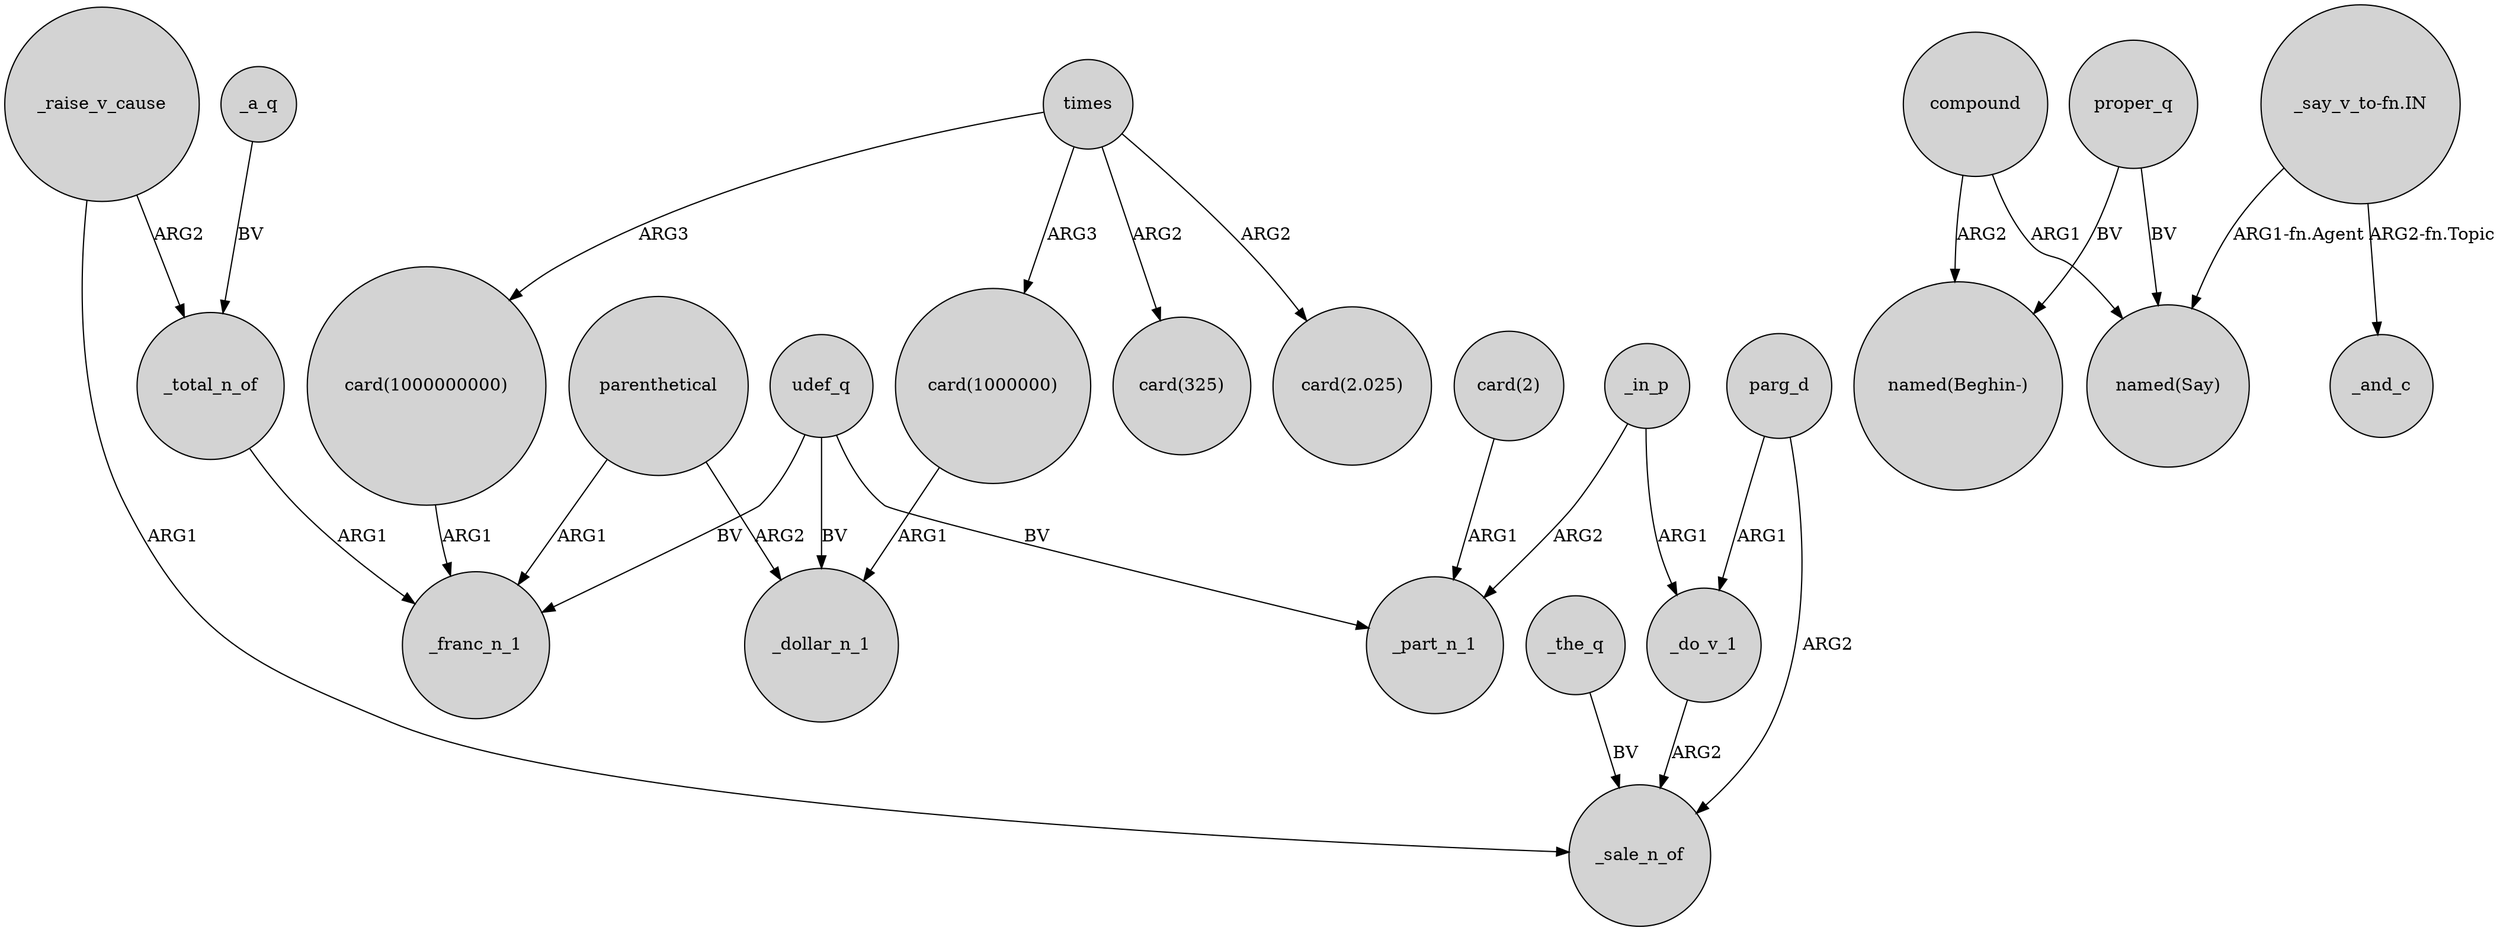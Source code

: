 digraph {
	node [shape=circle style=filled]
	"card(1000000)" -> _dollar_n_1 [label=ARG1]
	parg_d -> _do_v_1 [label=ARG1]
	parenthetical -> _franc_n_1 [label=ARG1]
	_in_p -> _part_n_1 [label=ARG2]
	proper_q -> "named(Say)" [label=BV]
	"card(2)" -> _part_n_1 [label=ARG1]
	_do_v_1 -> _sale_n_of [label=ARG2]
	_in_p -> _do_v_1 [label=ARG1]
	compound -> "named(Beghin-)" [label=ARG2]
	_total_n_of -> _franc_n_1 [label=ARG1]
	times -> "card(2.025)" [label=ARG2]
	times -> "card(1000000000)" [label=ARG3]
	"card(1000000000)" -> _franc_n_1 [label=ARG1]
	"_say_v_to-fn.IN" -> "named(Say)" [label="ARG1-fn.Agent"]
	_the_q -> _sale_n_of [label=BV]
	times -> "card(325)" [label=ARG2]
	times -> "card(1000000)" [label=ARG3]
	parg_d -> _sale_n_of [label=ARG2]
	"_say_v_to-fn.IN" -> _and_c [label="ARG2-fn.Topic"]
	proper_q -> "named(Beghin-)" [label=BV]
	udef_q -> _part_n_1 [label=BV]
	compound -> "named(Say)" [label=ARG1]
	_raise_v_cause -> _sale_n_of [label=ARG1]
	_a_q -> _total_n_of [label=BV]
	udef_q -> _franc_n_1 [label=BV]
	_raise_v_cause -> _total_n_of [label=ARG2]
	parenthetical -> _dollar_n_1 [label=ARG2]
	udef_q -> _dollar_n_1 [label=BV]
}
